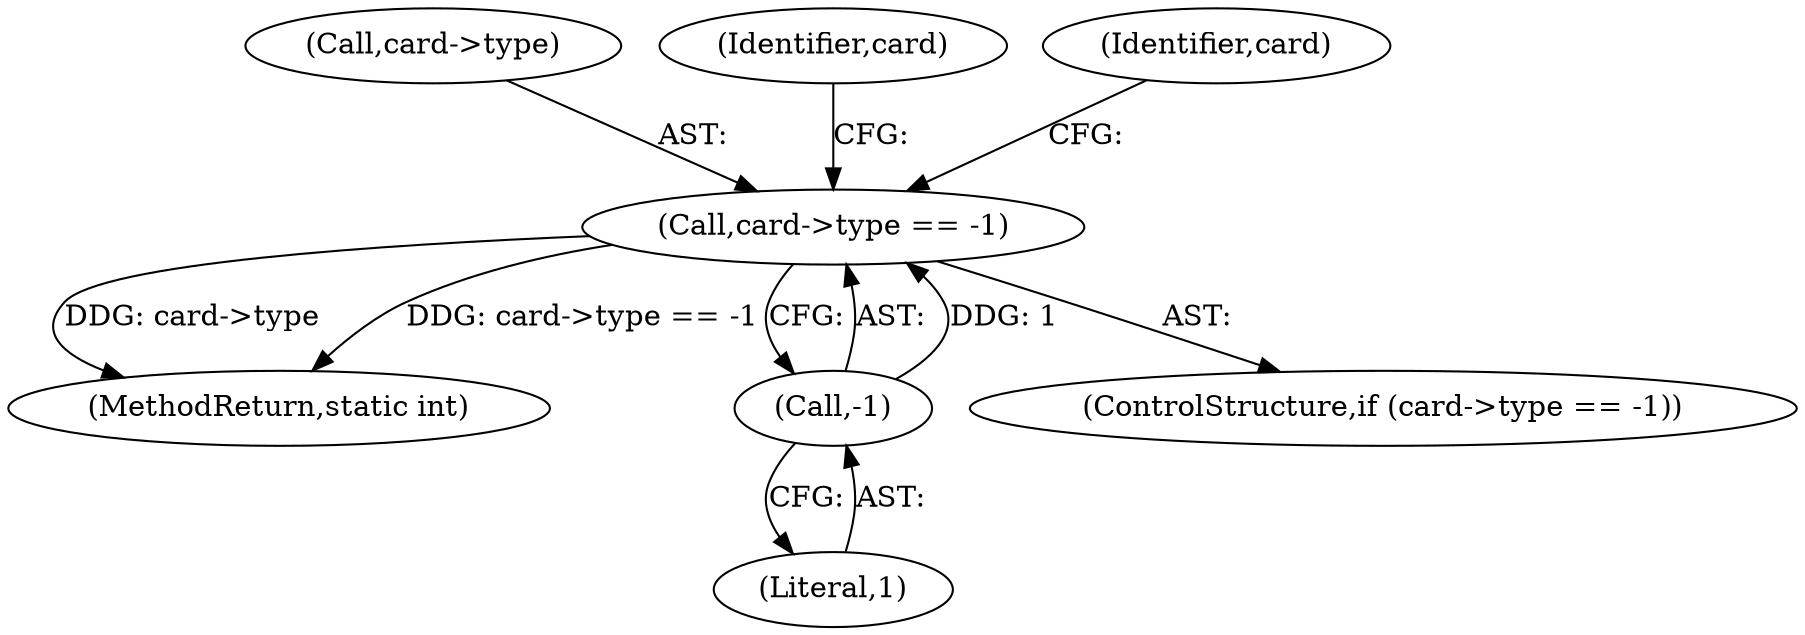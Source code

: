 digraph "0_OpenSC_8fe377e93b4b56060e5bbfb6f3142ceaeca744fa_15@pointer" {
"1000367" [label="(Call,card->type == -1)"];
"1000371" [label="(Call,-1)"];
"1000516" [label="(MethodReturn,static int)"];
"1000372" [label="(Literal,1)"];
"1000368" [label="(Call,card->type)"];
"1000367" [label="(Call,card->type == -1)"];
"1000366" [label="(ControlStructure,if (card->type == -1))"];
"1000380" [label="(Identifier,card)"];
"1000375" [label="(Identifier,card)"];
"1000371" [label="(Call,-1)"];
"1000367" -> "1000366"  [label="AST: "];
"1000367" -> "1000371"  [label="CFG: "];
"1000368" -> "1000367"  [label="AST: "];
"1000371" -> "1000367"  [label="AST: "];
"1000375" -> "1000367"  [label="CFG: "];
"1000380" -> "1000367"  [label="CFG: "];
"1000367" -> "1000516"  [label="DDG: card->type"];
"1000367" -> "1000516"  [label="DDG: card->type == -1"];
"1000371" -> "1000367"  [label="DDG: 1"];
"1000371" -> "1000372"  [label="CFG: "];
"1000372" -> "1000371"  [label="AST: "];
}
